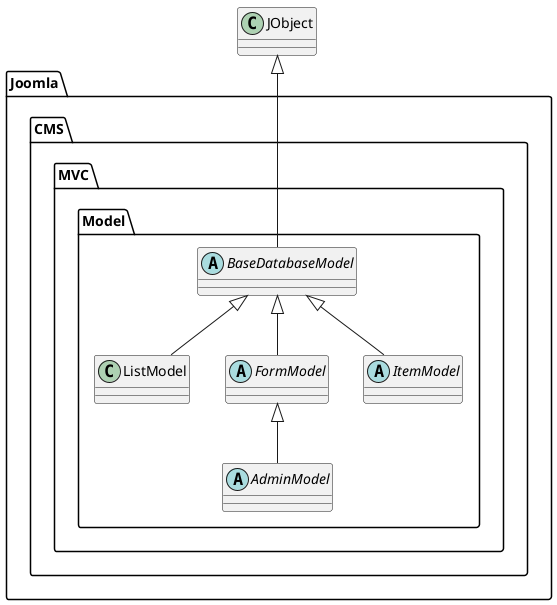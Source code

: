@startuml
abstract class Joomla.CMS.MVC.Model.BaseDatabaseModel
JObject <|-- Joomla.CMS.MVC.Model.BaseDatabaseModel

class Joomla.CMS.MVC.Model.ListModel
Joomla.CMS.MVC.Model.BaseDatabaseModel <|-- Joomla.CMS.MVC.Model.ListModel
abstract class Joomla.CMS.MVC.Model.FormModel
Joomla.CMS.MVC.Model.BaseDatabaseModel <|-- Joomla.CMS.MVC.Model.FormModel
abstract class Joomla.CMS.MVC.Model.ItemModel
Joomla.CMS.MVC.Model.BaseDatabaseModel <|-- Joomla.CMS.MVC.Model.ItemModel
abstract class Joomla.CMS.MVC.Model.AdminModel
Joomla.CMS.MVC.Model.FormModel <|-- Joomla.CMS.MVC.Model.AdminModel
@enduml
